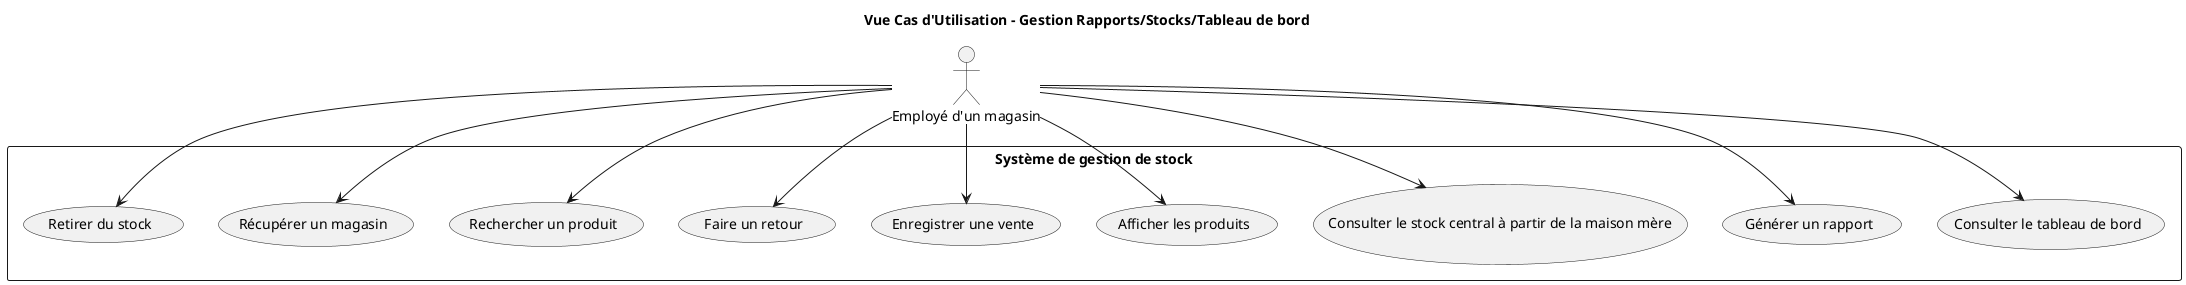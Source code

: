 @startuml
title Vue Cas d'Utilisation – Gestion Rapports/Stocks/Tableau de bord

actor "Employé d'un magasin" as user

rectangle "Système de gestion de stock" {
  usecase "Consulter le tableau de bord" as UC1
  usecase "Générer un rapport" as UC2
  usecase "Consulter le stock central à partir de la maison mère" as UC3
  usecase "Afficher les produits" as UC4
  usecase "Enregistrer une vente" as UC5
  usecase "Faire un retour" as UC6
  usecase "Rechercher un produit" as UC7
  usecase "Récupérer un magasin" as UC8
  usecase "Retirer du stock" as UC9
}
user --> UC1
user --> UC2
user --> UC3
user --> UC4
user --> UC5
user --> UC6
user --> UC7
user --> UC8
user --> UC9


@enduml